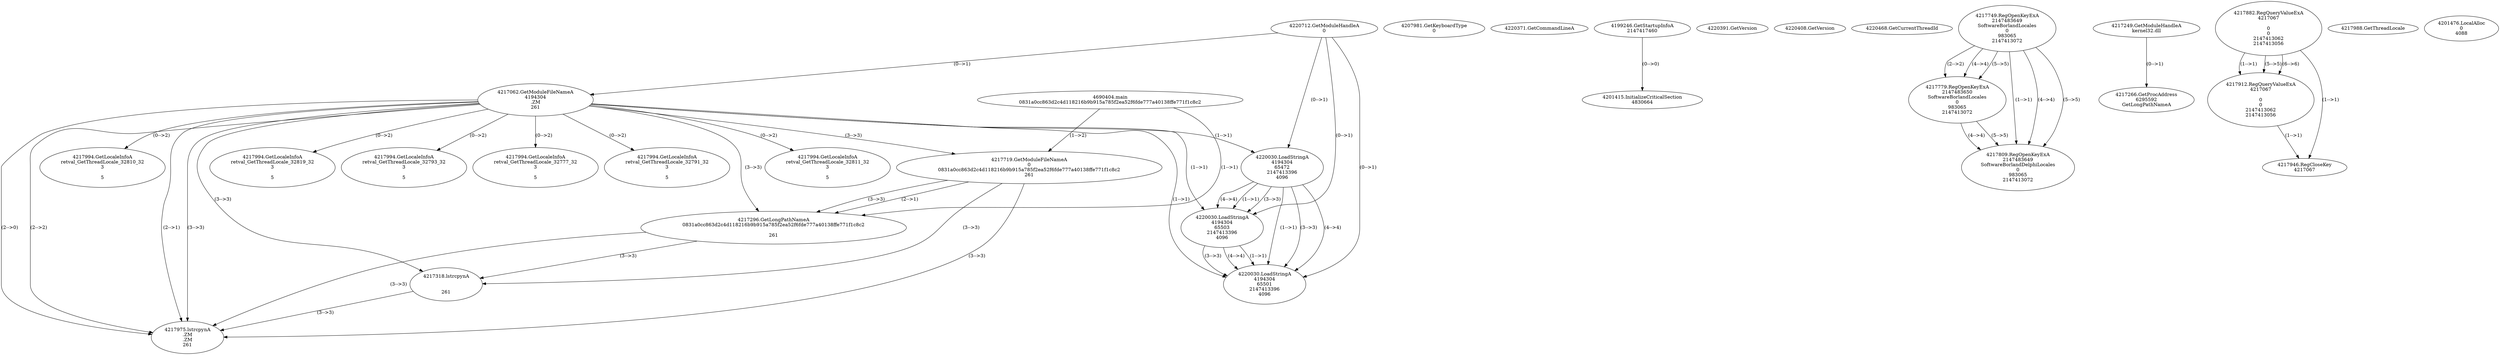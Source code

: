 // Global SCDG with merge call
digraph {
	0 [label="4690404.main
0831a0cc863d2c4d118216b9b915a785f2ea52f6fde777a40138ffe771f1c8c2"]
	1 [label="4220712.GetModuleHandleA
0"]
	2 [label="4207981.GetKeyboardType
0"]
	3 [label="4220371.GetCommandLineA
"]
	4 [label="4199246.GetStartupInfoA
2147417460"]
	5 [label="4220391.GetVersion
"]
	6 [label="4220408.GetVersion
"]
	7 [label="4220468.GetCurrentThreadId
"]
	8 [label="4217062.GetModuleFileNameA
4194304
.ZM
261"]
	1 -> 8 [label="(0-->1)"]
	9 [label="4217719.GetModuleFileNameA
0
0831a0cc863d2c4d118216b9b915a785f2ea52f6fde777a40138ffe771f1c8c2
261"]
	0 -> 9 [label="(1-->2)"]
	8 -> 9 [label="(3-->3)"]
	10 [label="4217749.RegOpenKeyExA
2147483649
Software\Borland\Locales
0
983065
2147413072"]
	11 [label="4217779.RegOpenKeyExA
2147483650
Software\Borland\Locales
0
983065
2147413072"]
	10 -> 11 [label="(2-->2)"]
	10 -> 11 [label="(4-->4)"]
	10 -> 11 [label="(5-->5)"]
	12 [label="4217809.RegOpenKeyExA
2147483649
Software\Borland\Delphi\Locales
0
983065
2147413072"]
	10 -> 12 [label="(1-->1)"]
	10 -> 12 [label="(4-->4)"]
	11 -> 12 [label="(4-->4)"]
	10 -> 12 [label="(5-->5)"]
	11 -> 12 [label="(5-->5)"]
	13 [label="4217249.GetModuleHandleA
kernel32.dll"]
	14 [label="4217266.GetProcAddress
6295592
GetLongPathNameA"]
	13 -> 14 [label="(0-->1)"]
	15 [label="4217296.GetLongPathNameA
0831a0cc863d2c4d118216b9b915a785f2ea52f6fde777a40138ffe771f1c8c2

261"]
	0 -> 15 [label="(1-->1)"]
	9 -> 15 [label="(2-->1)"]
	8 -> 15 [label="(3-->3)"]
	9 -> 15 [label="(3-->3)"]
	16 [label="4217318.lstrcpynA


261"]
	8 -> 16 [label="(3-->3)"]
	9 -> 16 [label="(3-->3)"]
	15 -> 16 [label="(3-->3)"]
	17 [label="4217882.RegQueryValueExA
4217067

0
0
2147413062
2147413056"]
	18 [label="4217912.RegQueryValueExA
4217067

0
0
2147413062
2147413056"]
	17 -> 18 [label="(1-->1)"]
	17 -> 18 [label="(5-->5)"]
	17 -> 18 [label="(6-->6)"]
	19 [label="4217946.RegCloseKey
4217067"]
	17 -> 19 [label="(1-->1)"]
	18 -> 19 [label="(1-->1)"]
	20 [label="4217975.lstrcpynA
.ZM
.ZM
261"]
	8 -> 20 [label="(2-->1)"]
	8 -> 20 [label="(2-->2)"]
	8 -> 20 [label="(3-->3)"]
	9 -> 20 [label="(3-->3)"]
	15 -> 20 [label="(3-->3)"]
	16 -> 20 [label="(3-->3)"]
	8 -> 20 [label="(2-->0)"]
	21 [label="4217988.GetThreadLocale
"]
	22 [label="4217994.GetLocaleInfoA
retval_GetThreadLocale_32810_32
3

5"]
	8 -> 22 [label="(0-->2)"]
	23 [label="4220030.LoadStringA
4194304
65472
2147413396
4096"]
	1 -> 23 [label="(0-->1)"]
	8 -> 23 [label="(1-->1)"]
	24 [label="4201415.InitializeCriticalSection
4830664"]
	4 -> 24 [label="(0-->0)"]
	25 [label="4201476.LocalAlloc
0
4088"]
	26 [label="4217994.GetLocaleInfoA
retval_GetThreadLocale_32819_32
3

5"]
	8 -> 26 [label="(0-->2)"]
	27 [label="4220030.LoadStringA
4194304
65503
2147413396
4096"]
	1 -> 27 [label="(0-->1)"]
	8 -> 27 [label="(1-->1)"]
	23 -> 27 [label="(1-->1)"]
	23 -> 27 [label="(3-->3)"]
	23 -> 27 [label="(4-->4)"]
	28 [label="4220030.LoadStringA
4194304
65501
2147413396
4096"]
	1 -> 28 [label="(0-->1)"]
	8 -> 28 [label="(1-->1)"]
	23 -> 28 [label="(1-->1)"]
	27 -> 28 [label="(1-->1)"]
	23 -> 28 [label="(3-->3)"]
	27 -> 28 [label="(3-->3)"]
	23 -> 28 [label="(4-->4)"]
	27 -> 28 [label="(4-->4)"]
	29 [label="4217994.GetLocaleInfoA
retval_GetThreadLocale_32793_32
3

5"]
	8 -> 29 [label="(0-->2)"]
	30 [label="4217994.GetLocaleInfoA
retval_GetThreadLocale_32777_32
3

5"]
	8 -> 30 [label="(0-->2)"]
	31 [label="4217994.GetLocaleInfoA
retval_GetThreadLocale_32791_32
3

5"]
	8 -> 31 [label="(0-->2)"]
	32 [label="4217994.GetLocaleInfoA
retval_GetThreadLocale_32811_32
3

5"]
	8 -> 32 [label="(0-->2)"]
}
